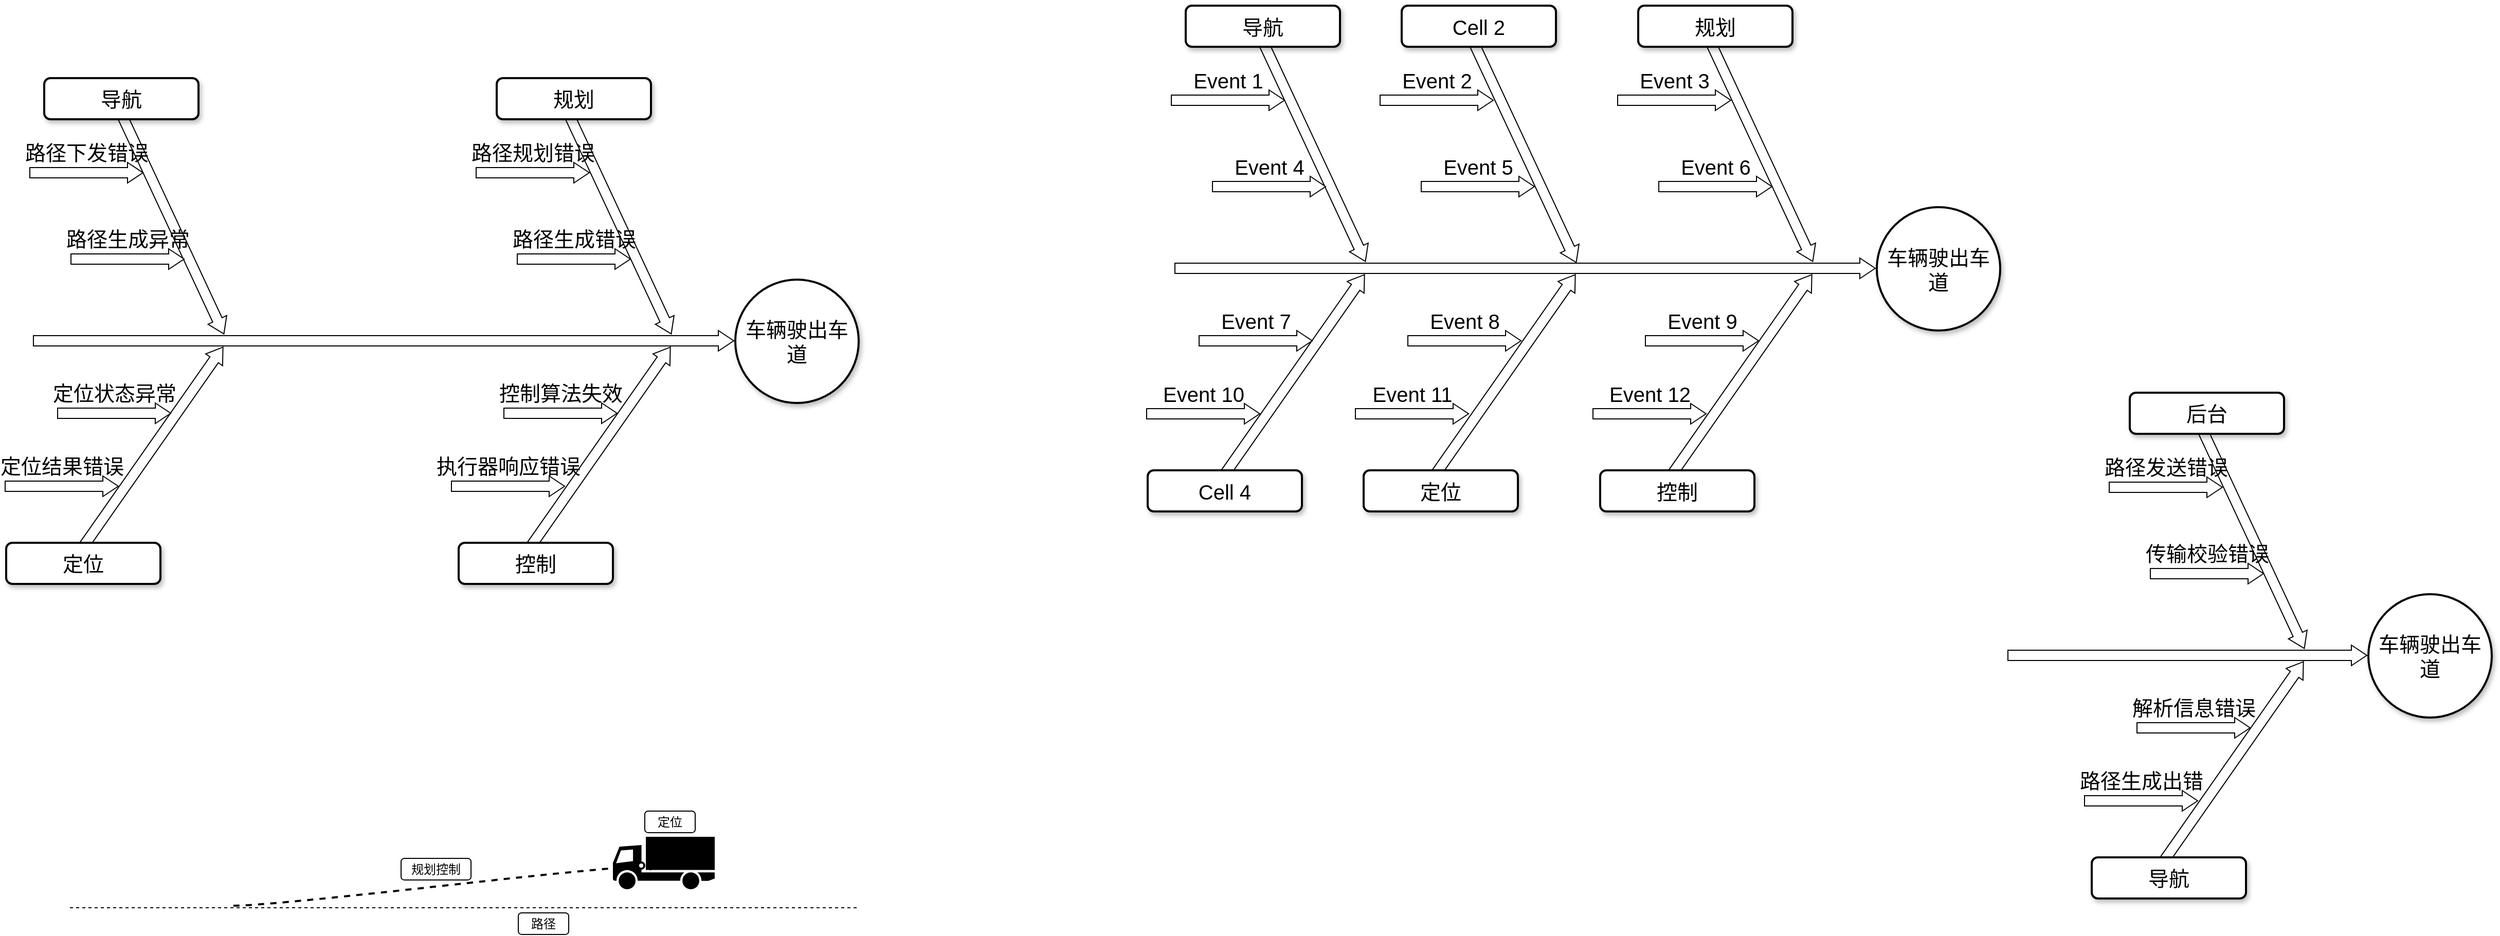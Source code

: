<mxfile version="13.4.2" type="github">
  <diagram name="Page-1" id="b7a7eaba-c6c5-6fbe-34ae-1d3a4219ac39">
    <mxGraphModel dx="1229" dy="677" grid="0" gridSize="10" guides="1" tooltips="1" connect="1" arrows="1" fold="1" page="1" pageScale="1.5" pageWidth="1169" pageHeight="826" background="#ffffff" math="0" shadow="0">
      <root>
        <mxCell id="0" style=";html=1;" />
        <mxCell id="1" style=";html=1;" parent="0" />
        <mxCell id="279d4c6e8b4f5ae2-2" value="" style="html=1;shadow=0;dashed=0;align=center;verticalAlign=middle;shape=mxgraph.arrows2.arrow;dy=0.5;dx=15;direction=north;notch=0;rounded=0;strokeWidth=1;fontSize=20;rotation=35;" parent="1" vertex="1">
          <mxGeometry x="402" y="595" width="20" height="240" as="geometry" />
        </mxCell>
        <mxCell id="279d4c6e8b4f5ae2-4" value="" style="html=1;shadow=0;dashed=0;align=center;verticalAlign=middle;shape=mxgraph.arrows2.arrow;dy=0.5;dx=15;direction=north;notch=0;rounded=0;strokeWidth=1;fontSize=20;rotation=35;" parent="1" vertex="1">
          <mxGeometry x="837" y="595" width="20" height="240" as="geometry" />
        </mxCell>
        <mxCell id="279d4c6e8b4f5ae2-5" value="" style="html=1;shadow=0;dashed=0;align=center;verticalAlign=middle;shape=mxgraph.arrows2.arrow;dy=0.5;dx=15;direction=north;notch=0;rounded=0;strokeWidth=1;fontSize=20;rotation=90;" parent="1" vertex="1">
          <mxGeometry x="627" y="270" width="20" height="681" as="geometry" />
        </mxCell>
        <mxCell id="279d4c6e8b4f5ae2-6" value="" style="html=1;shadow=0;dashed=0;align=center;verticalAlign=middle;shape=mxgraph.arrows2.arrow;dy=0.5;dx=15;direction=north;notch=0;rounded=0;strokeWidth=1;fontSize=20;rotation=155;" parent="1" vertex="1">
          <mxGeometry x="421" y="375" width="20" height="240" as="geometry" />
        </mxCell>
        <mxCell id="279d4c6e8b4f5ae2-8" value="" style="html=1;shadow=0;dashed=0;align=center;verticalAlign=middle;shape=mxgraph.arrows2.arrow;dy=0.5;dx=15;direction=north;notch=0;rounded=0;strokeWidth=1;fontSize=20;rotation=155;" parent="1" vertex="1">
          <mxGeometry x="856" y="375" width="20" height="240" as="geometry" />
        </mxCell>
        <mxCell id="279d4c6e8b4f5ae2-9" value="导航" style="rounded=1;whiteSpace=wrap;html=1;shadow=1;strokeWidth=2;fontSize=20;" parent="1" vertex="1">
          <mxGeometry x="307" y="355" width="150" height="40" as="geometry" />
        </mxCell>
        <mxCell id="279d4c6e8b4f5ae2-11" value="规划" style="rounded=1;whiteSpace=wrap;html=1;shadow=1;strokeWidth=2;fontSize=20;" parent="1" vertex="1">
          <mxGeometry x="747" y="355" width="150" height="40" as="geometry" />
        </mxCell>
        <mxCell id="279d4c6e8b4f5ae2-12" value="定位" style="rounded=1;whiteSpace=wrap;html=1;shadow=1;strokeWidth=2;fontSize=20;" parent="1" vertex="1">
          <mxGeometry x="270" y="807" width="150" height="40" as="geometry" />
        </mxCell>
        <mxCell id="279d4c6e8b4f5ae2-14" value="控制" style="rounded=1;whiteSpace=wrap;html=1;shadow=1;strokeWidth=2;fontSize=20;" parent="1" vertex="1">
          <mxGeometry x="710" y="807" width="150" height="40" as="geometry" />
        </mxCell>
        <mxCell id="279d4c6e8b4f5ae2-15" value="车辆驶出车道" style="ellipse;whiteSpace=wrap;html=1;rounded=1;shadow=1;strokeWidth=2;fontSize=20;" parent="1" vertex="1">
          <mxGeometry x="979" y="551" width="120" height="120" as="geometry" />
        </mxCell>
        <mxCell id="279d4c6e8b4f5ae2-16" value="路径下发错误" style="html=1;shadow=0;dashed=0;align=center;verticalAlign=middle;shape=mxgraph.arrows2.arrow;dy=0.5;dx=15;direction=north;notch=0;rounded=0;strokeWidth=1;fontSize=20;rotation=90;horizontal=0;labelPosition=left;verticalLabelPosition=middle;" parent="1" vertex="1">
          <mxGeometry x="338" y="392" width="20" height="110" as="geometry" />
        </mxCell>
        <mxCell id="279d4c6e8b4f5ae2-18" value="路径规划错误" style="html=1;shadow=0;dashed=0;align=center;verticalAlign=middle;shape=mxgraph.arrows2.arrow;dy=0.5;dx=15;direction=north;notch=0;rounded=0;strokeWidth=1;fontSize=20;rotation=90;horizontal=0;labelPosition=left;verticalLabelPosition=middle;" parent="1" vertex="1">
          <mxGeometry x="772" y="392" width="20" height="110" as="geometry" />
        </mxCell>
        <mxCell id="279d4c6e8b4f5ae2-19" value="定位结果错误" style="html=1;shadow=0;dashed=0;align=center;verticalAlign=middle;shape=mxgraph.arrows2.arrow;dy=0.5;dx=15;direction=north;notch=0;rounded=0;strokeWidth=1;fontSize=20;rotation=90;horizontal=0;labelPosition=left;verticalLabelPosition=middle;" parent="1" vertex="1">
          <mxGeometry x="314" y="697" width="20" height="110" as="geometry" />
        </mxCell>
        <mxCell id="279d4c6e8b4f5ae2-21" value="执行器响应错误" style="html=1;shadow=0;dashed=0;align=center;verticalAlign=middle;shape=mxgraph.arrows2.arrow;dy=0.5;dx=15;direction=north;notch=0;rounded=0;strokeWidth=1;fontSize=20;rotation=90;horizontal=0;labelPosition=left;verticalLabelPosition=middle;" parent="1" vertex="1">
          <mxGeometry x="748" y="697" width="20" height="110" as="geometry" />
        </mxCell>
        <mxCell id="279d4c6e8b4f5ae2-22" value="路径生成异常" style="html=1;shadow=0;dashed=0;align=center;verticalAlign=middle;shape=mxgraph.arrows2.arrow;dy=0.5;dx=15;direction=north;notch=0;rounded=0;strokeWidth=1;fontSize=20;rotation=90;horizontal=0;labelPosition=left;verticalLabelPosition=middle;" parent="1" vertex="1">
          <mxGeometry x="378" y="476" width="20" height="110" as="geometry" />
        </mxCell>
        <mxCell id="279d4c6e8b4f5ae2-24" value="路径生成错误" style="html=1;shadow=0;dashed=0;align=center;verticalAlign=middle;shape=mxgraph.arrows2.arrow;dy=0.5;dx=15;direction=north;notch=0;rounded=0;strokeWidth=1;fontSize=20;rotation=90;horizontal=0;labelPosition=left;verticalLabelPosition=middle;" parent="1" vertex="1">
          <mxGeometry x="812" y="476" width="20" height="110" as="geometry" />
        </mxCell>
        <mxCell id="279d4c6e8b4f5ae2-25" value="定位状态异常" style="html=1;shadow=0;dashed=0;align=center;verticalAlign=middle;shape=mxgraph.arrows2.arrow;dy=0.5;dx=15;direction=north;notch=0;rounded=0;strokeWidth=1;fontSize=20;rotation=90;horizontal=0;labelPosition=left;verticalLabelPosition=middle;" parent="1" vertex="1">
          <mxGeometry x="365" y="626" width="20" height="110" as="geometry" />
        </mxCell>
        <mxCell id="279d4c6e8b4f5ae2-27" value="控制算法失效" style="html=1;shadow=0;dashed=0;align=center;verticalAlign=middle;shape=mxgraph.arrows2.arrow;dy=0.5;dx=15;direction=north;notch=0;rounded=0;strokeWidth=1;fontSize=20;rotation=90;horizontal=0;labelPosition=left;verticalLabelPosition=middle;" parent="1" vertex="1">
          <mxGeometry x="799" y="626" width="20" height="110" as="geometry" />
        </mxCell>
        <mxCell id="8tTjMAdjOl3gecXjCBgH-1" value="" style="html=1;shadow=0;dashed=0;align=center;verticalAlign=middle;shape=mxgraph.arrows2.arrow;dy=0.5;dx=15;direction=north;notch=0;rounded=0;strokeWidth=1;fontSize=20;rotation=35;" parent="1" vertex="1">
          <mxGeometry x="1512" y="524.5" width="20" height="240" as="geometry" />
        </mxCell>
        <mxCell id="8tTjMAdjOl3gecXjCBgH-2" value="" style="html=1;shadow=0;dashed=0;align=center;verticalAlign=middle;shape=mxgraph.arrows2.arrow;dy=0.5;dx=15;direction=north;notch=0;rounded=0;strokeWidth=1;fontSize=20;rotation=35;" parent="1" vertex="1">
          <mxGeometry x="1717" y="524.5" width="20" height="240" as="geometry" />
        </mxCell>
        <mxCell id="8tTjMAdjOl3gecXjCBgH-3" value="" style="html=1;shadow=0;dashed=0;align=center;verticalAlign=middle;shape=mxgraph.arrows2.arrow;dy=0.5;dx=15;direction=north;notch=0;rounded=0;strokeWidth=1;fontSize=20;rotation=35;" parent="1" vertex="1">
          <mxGeometry x="1947" y="524.5" width="20" height="240" as="geometry" />
        </mxCell>
        <mxCell id="8tTjMAdjOl3gecXjCBgH-4" value="" style="html=1;shadow=0;dashed=0;align=center;verticalAlign=middle;shape=mxgraph.arrows2.arrow;dy=0.5;dx=15;direction=north;notch=0;rounded=0;strokeWidth=1;fontSize=20;rotation=90;" parent="1" vertex="1">
          <mxGeometry x="1737" y="199.5" width="20" height="681" as="geometry" />
        </mxCell>
        <mxCell id="8tTjMAdjOl3gecXjCBgH-5" value="" style="html=1;shadow=0;dashed=0;align=center;verticalAlign=middle;shape=mxgraph.arrows2.arrow;dy=0.5;dx=15;direction=north;notch=0;rounded=0;strokeWidth=1;fontSize=20;rotation=155;" parent="1" vertex="1">
          <mxGeometry x="1531" y="304.5" width="20" height="240" as="geometry" />
        </mxCell>
        <mxCell id="8tTjMAdjOl3gecXjCBgH-6" value="" style="html=1;shadow=0;dashed=0;align=center;verticalAlign=middle;shape=mxgraph.arrows2.arrow;dy=0.5;dx=15;direction=north;notch=0;rounded=0;strokeWidth=1;fontSize=20;rotation=155;" parent="1" vertex="1">
          <mxGeometry x="1736" y="305.5" width="20" height="240" as="geometry" />
        </mxCell>
        <mxCell id="8tTjMAdjOl3gecXjCBgH-7" value="" style="html=1;shadow=0;dashed=0;align=center;verticalAlign=middle;shape=mxgraph.arrows2.arrow;dy=0.5;dx=15;direction=north;notch=0;rounded=0;strokeWidth=1;fontSize=20;rotation=155;" parent="1" vertex="1">
          <mxGeometry x="1966" y="304.5" width="20" height="240" as="geometry" />
        </mxCell>
        <mxCell id="8tTjMAdjOl3gecXjCBgH-8" value="导航" style="rounded=1;whiteSpace=wrap;html=1;shadow=1;strokeWidth=2;fontSize=20;" parent="1" vertex="1">
          <mxGeometry x="1417" y="284.5" width="150" height="40" as="geometry" />
        </mxCell>
        <mxCell id="8tTjMAdjOl3gecXjCBgH-9" value="Cell 2" style="rounded=1;whiteSpace=wrap;html=1;shadow=1;strokeWidth=2;fontSize=20;" parent="1" vertex="1">
          <mxGeometry x="1627" y="284.5" width="150" height="40" as="geometry" />
        </mxCell>
        <mxCell id="8tTjMAdjOl3gecXjCBgH-10" value="规划" style="rounded=1;whiteSpace=wrap;html=1;shadow=1;strokeWidth=2;fontSize=20;" parent="1" vertex="1">
          <mxGeometry x="1857" y="284.5" width="150" height="40" as="geometry" />
        </mxCell>
        <mxCell id="8tTjMAdjOl3gecXjCBgH-11" value="Cell 4" style="rounded=1;whiteSpace=wrap;html=1;shadow=1;strokeWidth=2;fontSize=20;" parent="1" vertex="1">
          <mxGeometry x="1380" y="736.5" width="150" height="40" as="geometry" />
        </mxCell>
        <mxCell id="8tTjMAdjOl3gecXjCBgH-12" value="定位" style="rounded=1;whiteSpace=wrap;html=1;shadow=1;strokeWidth=2;fontSize=20;" parent="1" vertex="1">
          <mxGeometry x="1590" y="736.5" width="150" height="40" as="geometry" />
        </mxCell>
        <mxCell id="8tTjMAdjOl3gecXjCBgH-13" value="控制" style="rounded=1;whiteSpace=wrap;html=1;shadow=1;strokeWidth=2;fontSize=20;" parent="1" vertex="1">
          <mxGeometry x="1820" y="736.5" width="150" height="40" as="geometry" />
        </mxCell>
        <mxCell id="8tTjMAdjOl3gecXjCBgH-14" value="车辆驶出车道" style="ellipse;whiteSpace=wrap;html=1;rounded=1;shadow=1;strokeWidth=2;fontSize=20;" parent="1" vertex="1">
          <mxGeometry x="2089" y="480.5" width="120" height="120" as="geometry" />
        </mxCell>
        <mxCell id="8tTjMAdjOl3gecXjCBgH-15" value="Event 1" style="html=1;shadow=0;dashed=0;align=center;verticalAlign=middle;shape=mxgraph.arrows2.arrow;dy=0.5;dx=15;direction=north;notch=0;rounded=0;strokeWidth=1;fontSize=20;rotation=90;horizontal=0;labelPosition=left;verticalLabelPosition=middle;" parent="1" vertex="1">
          <mxGeometry x="1448" y="321.5" width="20" height="110" as="geometry" />
        </mxCell>
        <mxCell id="8tTjMAdjOl3gecXjCBgH-16" value="Event 2" style="html=1;shadow=0;dashed=0;align=center;verticalAlign=middle;shape=mxgraph.arrows2.arrow;dy=0.5;dx=15;direction=north;notch=0;rounded=0;strokeWidth=1;fontSize=20;rotation=90;horizontal=0;labelPosition=left;verticalLabelPosition=middle;" parent="1" vertex="1">
          <mxGeometry x="1651" y="321.5" width="20" height="110" as="geometry" />
        </mxCell>
        <mxCell id="8tTjMAdjOl3gecXjCBgH-17" value="Event 3" style="html=1;shadow=0;dashed=0;align=center;verticalAlign=middle;shape=mxgraph.arrows2.arrow;dy=0.5;dx=15;direction=north;notch=0;rounded=0;strokeWidth=1;fontSize=20;rotation=90;horizontal=0;labelPosition=left;verticalLabelPosition=middle;" parent="1" vertex="1">
          <mxGeometry x="1882" y="321.5" width="20" height="110" as="geometry" />
        </mxCell>
        <mxCell id="8tTjMAdjOl3gecXjCBgH-18" value="Event 10" style="html=1;shadow=0;dashed=0;align=center;verticalAlign=middle;shape=mxgraph.arrows2.arrow;dy=0.5;dx=15;direction=north;notch=0;rounded=0;strokeWidth=1;fontSize=20;rotation=90;horizontal=0;labelPosition=left;verticalLabelPosition=middle;" parent="1" vertex="1">
          <mxGeometry x="1424" y="626.5" width="20" height="110" as="geometry" />
        </mxCell>
        <mxCell id="8tTjMAdjOl3gecXjCBgH-19" value="Event 11" style="html=1;shadow=0;dashed=0;align=center;verticalAlign=middle;shape=mxgraph.arrows2.arrow;dy=0.5;dx=15;direction=north;notch=0;rounded=0;strokeWidth=1;fontSize=20;rotation=90;horizontal=0;labelPosition=left;verticalLabelPosition=middle;" parent="1" vertex="1">
          <mxGeometry x="1627" y="626.5" width="20" height="110" as="geometry" />
        </mxCell>
        <mxCell id="8tTjMAdjOl3gecXjCBgH-20" value="Event 12" style="html=1;shadow=0;dashed=0;align=center;verticalAlign=middle;shape=mxgraph.arrows2.arrow;dy=0.5;dx=15;direction=north;notch=0;rounded=0;strokeWidth=1;fontSize=20;rotation=90;horizontal=0;labelPosition=left;verticalLabelPosition=middle;" parent="1" vertex="1">
          <mxGeometry x="1858" y="626.5" width="20" height="110" as="geometry" />
        </mxCell>
        <mxCell id="8tTjMAdjOl3gecXjCBgH-21" value="Event 4" style="html=1;shadow=0;dashed=0;align=center;verticalAlign=middle;shape=mxgraph.arrows2.arrow;dy=0.5;dx=15;direction=north;notch=0;rounded=0;strokeWidth=1;fontSize=20;rotation=90;horizontal=0;labelPosition=left;verticalLabelPosition=middle;" parent="1" vertex="1">
          <mxGeometry x="1488" y="405.5" width="20" height="110" as="geometry" />
        </mxCell>
        <mxCell id="8tTjMAdjOl3gecXjCBgH-22" value="Event 5" style="html=1;shadow=0;dashed=0;align=center;verticalAlign=middle;shape=mxgraph.arrows2.arrow;dy=0.5;dx=15;direction=north;notch=0;rounded=0;strokeWidth=1;fontSize=20;rotation=90;horizontal=0;labelPosition=left;verticalLabelPosition=middle;" parent="1" vertex="1">
          <mxGeometry x="1691" y="405.5" width="20" height="110" as="geometry" />
        </mxCell>
        <mxCell id="8tTjMAdjOl3gecXjCBgH-23" value="Event 6" style="html=1;shadow=0;dashed=0;align=center;verticalAlign=middle;shape=mxgraph.arrows2.arrow;dy=0.5;dx=15;direction=north;notch=0;rounded=0;strokeWidth=1;fontSize=20;rotation=90;horizontal=0;labelPosition=left;verticalLabelPosition=middle;" parent="1" vertex="1">
          <mxGeometry x="1922" y="405.5" width="20" height="110" as="geometry" />
        </mxCell>
        <mxCell id="8tTjMAdjOl3gecXjCBgH-24" value="Event 7" style="html=1;shadow=0;dashed=0;align=center;verticalAlign=middle;shape=mxgraph.arrows2.arrow;dy=0.5;dx=15;direction=north;notch=0;rounded=0;strokeWidth=1;fontSize=20;rotation=90;horizontal=0;labelPosition=left;verticalLabelPosition=middle;" parent="1" vertex="1">
          <mxGeometry x="1475" y="555.5" width="20" height="110" as="geometry" />
        </mxCell>
        <mxCell id="8tTjMAdjOl3gecXjCBgH-25" value="Event 8" style="html=1;shadow=0;dashed=0;align=center;verticalAlign=middle;shape=mxgraph.arrows2.arrow;dy=0.5;dx=15;direction=north;notch=0;rounded=0;strokeWidth=1;fontSize=20;rotation=90;horizontal=0;labelPosition=left;verticalLabelPosition=middle;" parent="1" vertex="1">
          <mxGeometry x="1678" y="555.5" width="20" height="110" as="geometry" />
        </mxCell>
        <mxCell id="8tTjMAdjOl3gecXjCBgH-26" value="Event 9" style="html=1;shadow=0;dashed=0;align=center;verticalAlign=middle;shape=mxgraph.arrows2.arrow;dy=0.5;dx=15;direction=north;notch=0;rounded=0;strokeWidth=1;fontSize=20;rotation=90;horizontal=0;labelPosition=left;verticalLabelPosition=middle;" parent="1" vertex="1">
          <mxGeometry x="1909" y="555.5" width="20" height="110" as="geometry" />
        </mxCell>
        <mxCell id="8tTjMAdjOl3gecXjCBgH-35" value="" style="endArrow=none;html=1;dashed=1;" parent="1" edge="1">
          <mxGeometry width="50" height="50" relative="1" as="geometry">
            <mxPoint x="332" y="1162" as="sourcePoint" />
            <mxPoint x="1099" y="1162" as="targetPoint" />
          </mxGeometry>
        </mxCell>
        <mxCell id="Owvs7nq7m3qi66geUU3w-1" value="" style="shape=mxgraph.signs.transportation.truck_1;html=1;pointerEvents=1;fillColor=#000000;strokeColor=none;verticalLabelPosition=bottom;verticalAlign=top;align=center;direction=east;" vertex="1" parent="1">
          <mxGeometry x="860" y="1093" width="99" height="51" as="geometry" />
        </mxCell>
        <mxCell id="Owvs7nq7m3qi66geUU3w-7" value="" style="edgeStyle=entityRelationEdgeStyle;fontSize=12;html=1;endArrow=ERzeroToOne;endFill=1;dashed=1;curved=1;strokeWidth=2;" edge="1" parent="1">
          <mxGeometry width="100" height="100" relative="1" as="geometry">
            <mxPoint x="491" y="1160" as="sourcePoint" />
            <mxPoint x="901" y="1121" as="targetPoint" />
          </mxGeometry>
        </mxCell>
        <mxCell id="Owvs7nq7m3qi66geUU3w-8" value="路径" style="rounded=1;whiteSpace=wrap;html=1;" vertex="1" parent="1">
          <mxGeometry x="768" y="1167" width="49" height="21" as="geometry" />
        </mxCell>
        <mxCell id="Owvs7nq7m3qi66geUU3w-9" value="定位" style="rounded=1;whiteSpace=wrap;html=1;" vertex="1" parent="1">
          <mxGeometry x="891" y="1068" width="49" height="21" as="geometry" />
        </mxCell>
        <mxCell id="Owvs7nq7m3qi66geUU3w-10" value="规划控制" style="rounded=1;whiteSpace=wrap;html=1;" vertex="1" parent="1">
          <mxGeometry x="654" y="1114" width="68" height="21" as="geometry" />
        </mxCell>
        <mxCell id="Owvs7nq7m3qi66geUU3w-20" value="" style="html=1;shadow=0;dashed=0;align=center;verticalAlign=middle;shape=mxgraph.arrows2.arrow;dy=0.5;dx=15;direction=north;notch=0;rounded=0;strokeWidth=1;fontSize=20;rotation=35;" vertex="1" parent="1">
          <mxGeometry x="2425" y="901" width="20" height="240" as="geometry" />
        </mxCell>
        <mxCell id="Owvs7nq7m3qi66geUU3w-21" value="" style="html=1;shadow=0;dashed=0;align=center;verticalAlign=middle;shape=mxgraph.arrows2.arrow;dy=0.5;dx=15;direction=north;notch=0;rounded=0;strokeWidth=1;fontSize=20;rotation=155;" vertex="1" parent="1">
          <mxGeometry x="2444" y="681" width="20" height="240" as="geometry" />
        </mxCell>
        <mxCell id="Owvs7nq7m3qi66geUU3w-22" value="后台" style="rounded=1;whiteSpace=wrap;html=1;shadow=1;strokeWidth=2;fontSize=20;" vertex="1" parent="1">
          <mxGeometry x="2335" y="661" width="150" height="40" as="geometry" />
        </mxCell>
        <mxCell id="Owvs7nq7m3qi66geUU3w-23" value="导航" style="rounded=1;whiteSpace=wrap;html=1;shadow=1;strokeWidth=2;fontSize=20;" vertex="1" parent="1">
          <mxGeometry x="2298" y="1113" width="150" height="40" as="geometry" />
        </mxCell>
        <mxCell id="Owvs7nq7m3qi66geUU3w-24" value="车辆驶出车道" style="ellipse;whiteSpace=wrap;html=1;rounded=1;shadow=1;strokeWidth=2;fontSize=20;" vertex="1" parent="1">
          <mxGeometry x="2567" y="857" width="120" height="120" as="geometry" />
        </mxCell>
        <mxCell id="Owvs7nq7m3qi66geUU3w-25" value="路径发送错误" style="html=1;shadow=0;dashed=0;align=center;verticalAlign=middle;shape=mxgraph.arrows2.arrow;dy=0.5;dx=15;direction=north;notch=0;rounded=0;strokeWidth=1;fontSize=20;rotation=90;horizontal=0;labelPosition=left;verticalLabelPosition=middle;" vertex="1" parent="1">
          <mxGeometry x="2360" y="698" width="20" height="110" as="geometry" />
        </mxCell>
        <mxCell id="Owvs7nq7m3qi66geUU3w-26" value="路径生成出错" style="html=1;shadow=0;dashed=0;align=center;verticalAlign=middle;shape=mxgraph.arrows2.arrow;dy=0.5;dx=15;direction=north;notch=0;rounded=0;strokeWidth=1;fontSize=20;rotation=90;horizontal=0;labelPosition=left;verticalLabelPosition=middle;" vertex="1" parent="1">
          <mxGeometry x="2336" y="1003" width="20" height="110" as="geometry" />
        </mxCell>
        <mxCell id="Owvs7nq7m3qi66geUU3w-27" value="传输校验错误" style="html=1;shadow=0;dashed=0;align=center;verticalAlign=middle;shape=mxgraph.arrows2.arrow;dy=0.5;dx=15;direction=north;notch=0;rounded=0;strokeWidth=1;fontSize=20;rotation=90;horizontal=0;labelPosition=left;verticalLabelPosition=middle;" vertex="1" parent="1">
          <mxGeometry x="2400" y="782" width="20" height="110" as="geometry" />
        </mxCell>
        <mxCell id="Owvs7nq7m3qi66geUU3w-28" value="解析信息错误" style="html=1;shadow=0;dashed=0;align=center;verticalAlign=middle;shape=mxgraph.arrows2.arrow;dy=0.5;dx=15;direction=north;notch=0;rounded=0;strokeWidth=1;fontSize=20;rotation=90;horizontal=0;labelPosition=left;verticalLabelPosition=middle;" vertex="1" parent="1">
          <mxGeometry x="2387" y="932" width="20" height="110" as="geometry" />
        </mxCell>
        <mxCell id="Owvs7nq7m3qi66geUU3w-29" value="" style="html=1;shadow=0;dashed=0;align=center;verticalAlign=middle;shape=mxgraph.arrows2.arrow;dy=0.5;dx=15;direction=north;notch=0;rounded=0;strokeWidth=1;fontSize=20;rotation=90;" vertex="1" parent="1">
          <mxGeometry x="2381" y="742" width="20" height="349" as="geometry" />
        </mxCell>
      </root>
    </mxGraphModel>
  </diagram>
</mxfile>
